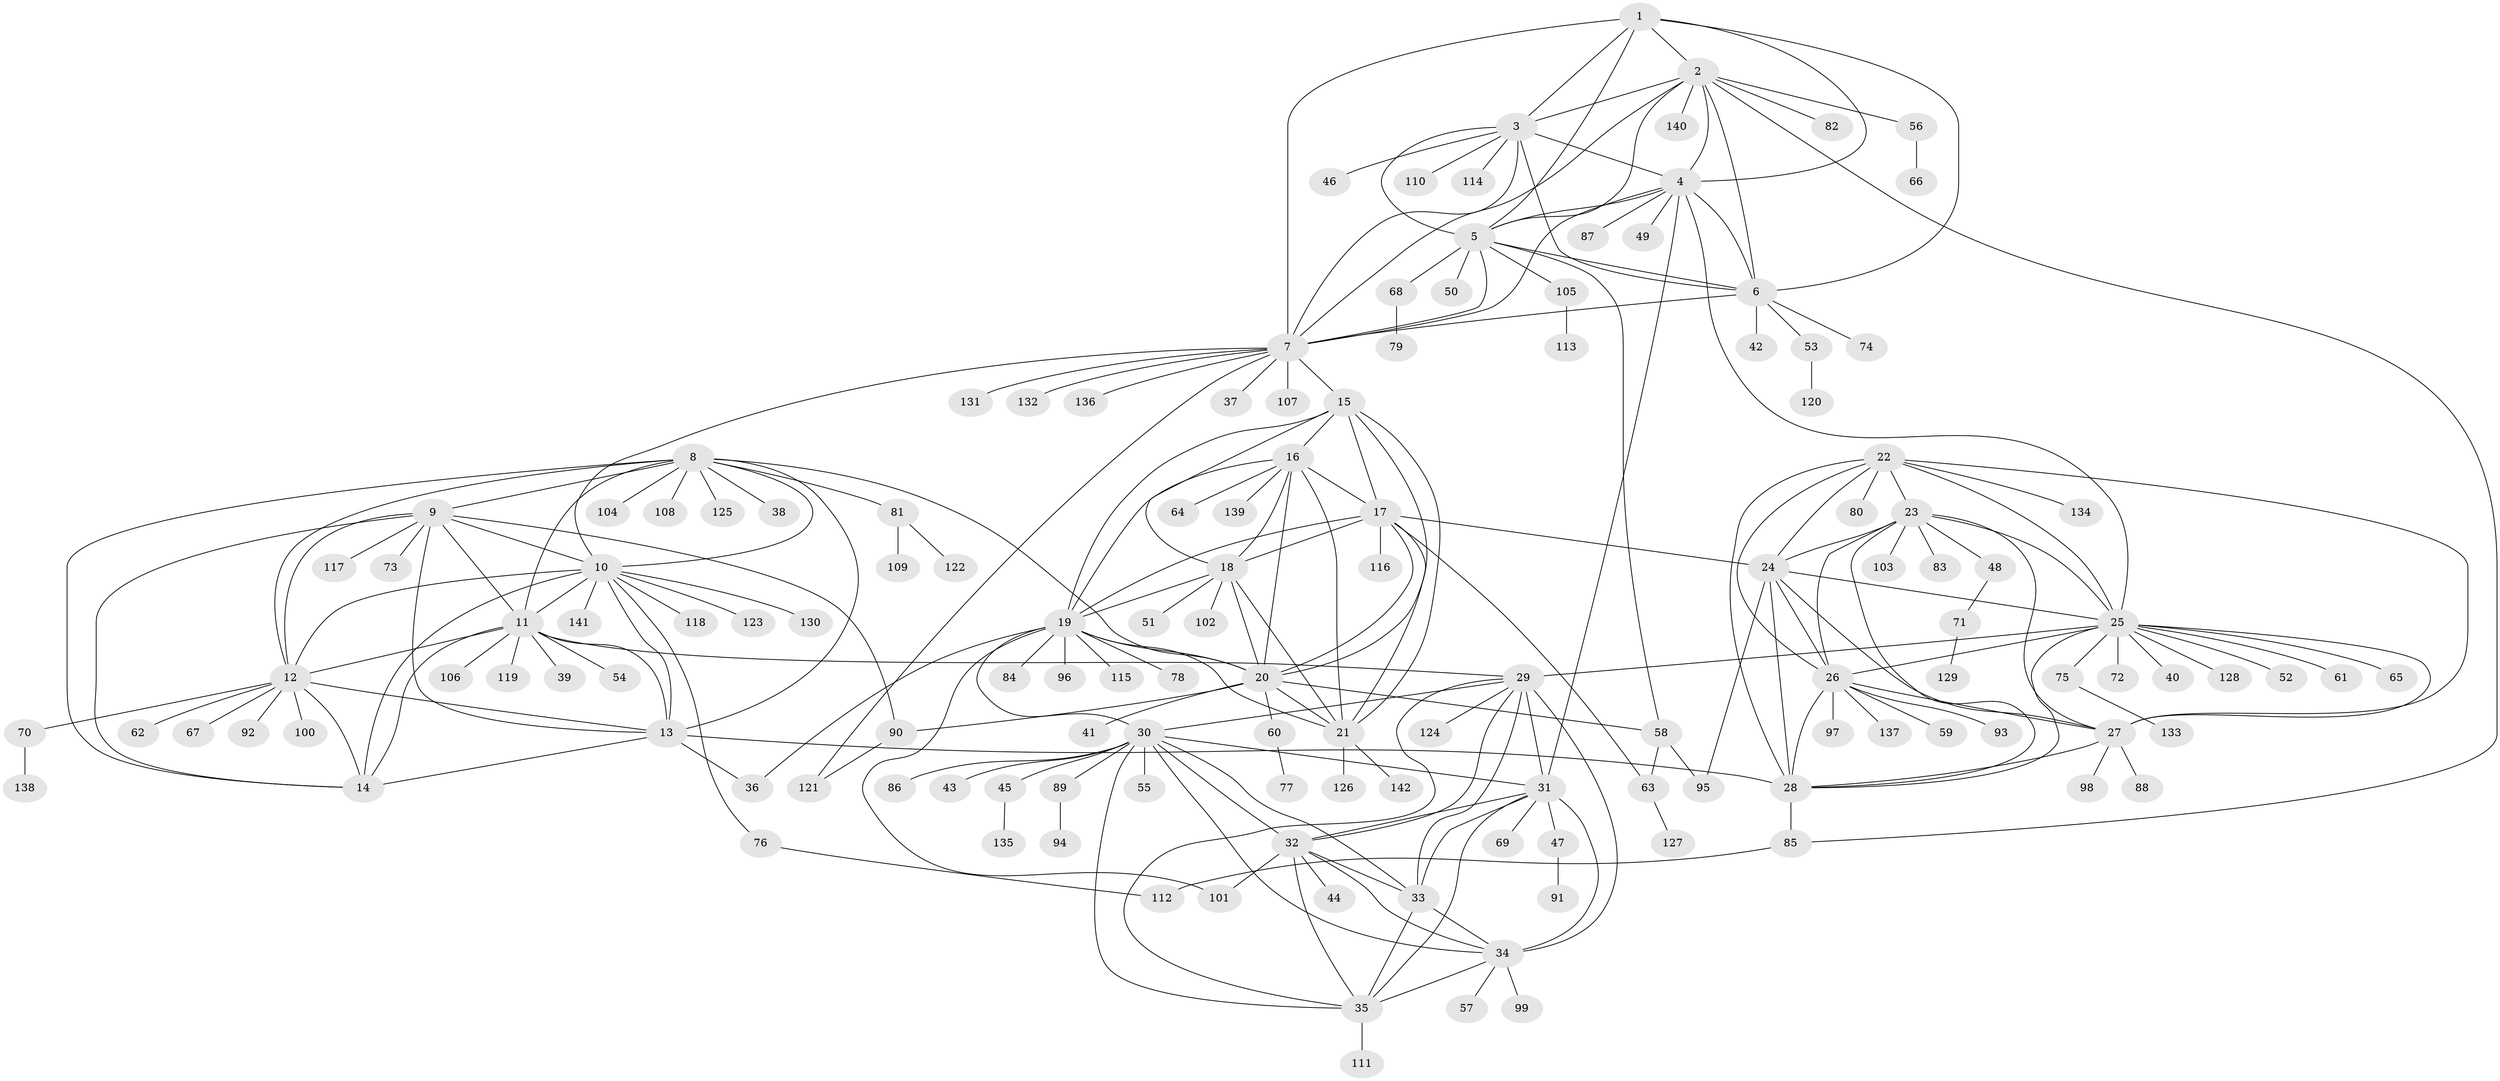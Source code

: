 // Generated by graph-tools (version 1.1) at 2025/11/02/27/25 16:11:37]
// undirected, 142 vertices, 231 edges
graph export_dot {
graph [start="1"]
  node [color=gray90,style=filled];
  1;
  2;
  3;
  4;
  5;
  6;
  7;
  8;
  9;
  10;
  11;
  12;
  13;
  14;
  15;
  16;
  17;
  18;
  19;
  20;
  21;
  22;
  23;
  24;
  25;
  26;
  27;
  28;
  29;
  30;
  31;
  32;
  33;
  34;
  35;
  36;
  37;
  38;
  39;
  40;
  41;
  42;
  43;
  44;
  45;
  46;
  47;
  48;
  49;
  50;
  51;
  52;
  53;
  54;
  55;
  56;
  57;
  58;
  59;
  60;
  61;
  62;
  63;
  64;
  65;
  66;
  67;
  68;
  69;
  70;
  71;
  72;
  73;
  74;
  75;
  76;
  77;
  78;
  79;
  80;
  81;
  82;
  83;
  84;
  85;
  86;
  87;
  88;
  89;
  90;
  91;
  92;
  93;
  94;
  95;
  96;
  97;
  98;
  99;
  100;
  101;
  102;
  103;
  104;
  105;
  106;
  107;
  108;
  109;
  110;
  111;
  112;
  113;
  114;
  115;
  116;
  117;
  118;
  119;
  120;
  121;
  122;
  123;
  124;
  125;
  126;
  127;
  128;
  129;
  130;
  131;
  132;
  133;
  134;
  135;
  136;
  137;
  138;
  139;
  140;
  141;
  142;
  1 -- 2;
  1 -- 3;
  1 -- 4;
  1 -- 5;
  1 -- 6;
  1 -- 7;
  2 -- 3;
  2 -- 4;
  2 -- 5;
  2 -- 6;
  2 -- 7;
  2 -- 56;
  2 -- 82;
  2 -- 85;
  2 -- 140;
  3 -- 4;
  3 -- 5;
  3 -- 6;
  3 -- 7;
  3 -- 46;
  3 -- 110;
  3 -- 114;
  4 -- 5;
  4 -- 6;
  4 -- 7;
  4 -- 25;
  4 -- 31;
  4 -- 49;
  4 -- 87;
  5 -- 6;
  5 -- 7;
  5 -- 50;
  5 -- 58;
  5 -- 68;
  5 -- 105;
  6 -- 7;
  6 -- 42;
  6 -- 53;
  6 -- 74;
  7 -- 10;
  7 -- 15;
  7 -- 37;
  7 -- 107;
  7 -- 121;
  7 -- 131;
  7 -- 132;
  7 -- 136;
  8 -- 9;
  8 -- 10;
  8 -- 11;
  8 -- 12;
  8 -- 13;
  8 -- 14;
  8 -- 20;
  8 -- 38;
  8 -- 81;
  8 -- 104;
  8 -- 108;
  8 -- 125;
  9 -- 10;
  9 -- 11;
  9 -- 12;
  9 -- 13;
  9 -- 14;
  9 -- 73;
  9 -- 90;
  9 -- 117;
  10 -- 11;
  10 -- 12;
  10 -- 13;
  10 -- 14;
  10 -- 76;
  10 -- 118;
  10 -- 123;
  10 -- 130;
  10 -- 141;
  11 -- 12;
  11 -- 13;
  11 -- 14;
  11 -- 29;
  11 -- 39;
  11 -- 54;
  11 -- 106;
  11 -- 119;
  12 -- 13;
  12 -- 14;
  12 -- 62;
  12 -- 67;
  12 -- 70;
  12 -- 92;
  12 -- 100;
  13 -- 14;
  13 -- 28;
  13 -- 36;
  15 -- 16;
  15 -- 17;
  15 -- 18;
  15 -- 19;
  15 -- 20;
  15 -- 21;
  16 -- 17;
  16 -- 18;
  16 -- 19;
  16 -- 20;
  16 -- 21;
  16 -- 64;
  16 -- 139;
  17 -- 18;
  17 -- 19;
  17 -- 20;
  17 -- 21;
  17 -- 24;
  17 -- 63;
  17 -- 116;
  18 -- 19;
  18 -- 20;
  18 -- 21;
  18 -- 51;
  18 -- 102;
  19 -- 20;
  19 -- 21;
  19 -- 30;
  19 -- 36;
  19 -- 78;
  19 -- 84;
  19 -- 96;
  19 -- 101;
  19 -- 115;
  20 -- 21;
  20 -- 41;
  20 -- 58;
  20 -- 60;
  20 -- 90;
  21 -- 126;
  21 -- 142;
  22 -- 23;
  22 -- 24;
  22 -- 25;
  22 -- 26;
  22 -- 27;
  22 -- 28;
  22 -- 80;
  22 -- 134;
  23 -- 24;
  23 -- 25;
  23 -- 26;
  23 -- 27;
  23 -- 28;
  23 -- 48;
  23 -- 83;
  23 -- 103;
  24 -- 25;
  24 -- 26;
  24 -- 27;
  24 -- 28;
  24 -- 95;
  25 -- 26;
  25 -- 27;
  25 -- 28;
  25 -- 29;
  25 -- 40;
  25 -- 52;
  25 -- 61;
  25 -- 65;
  25 -- 72;
  25 -- 75;
  25 -- 128;
  26 -- 27;
  26 -- 28;
  26 -- 59;
  26 -- 93;
  26 -- 97;
  26 -- 137;
  27 -- 28;
  27 -- 88;
  27 -- 98;
  28 -- 85;
  29 -- 30;
  29 -- 31;
  29 -- 32;
  29 -- 33;
  29 -- 34;
  29 -- 35;
  29 -- 124;
  30 -- 31;
  30 -- 32;
  30 -- 33;
  30 -- 34;
  30 -- 35;
  30 -- 43;
  30 -- 45;
  30 -- 55;
  30 -- 86;
  30 -- 89;
  31 -- 32;
  31 -- 33;
  31 -- 34;
  31 -- 35;
  31 -- 47;
  31 -- 69;
  32 -- 33;
  32 -- 34;
  32 -- 35;
  32 -- 44;
  32 -- 101;
  33 -- 34;
  33 -- 35;
  34 -- 35;
  34 -- 57;
  34 -- 99;
  35 -- 111;
  45 -- 135;
  47 -- 91;
  48 -- 71;
  53 -- 120;
  56 -- 66;
  58 -- 63;
  58 -- 95;
  60 -- 77;
  63 -- 127;
  68 -- 79;
  70 -- 138;
  71 -- 129;
  75 -- 133;
  76 -- 112;
  81 -- 109;
  81 -- 122;
  85 -- 112;
  89 -- 94;
  90 -- 121;
  105 -- 113;
}
